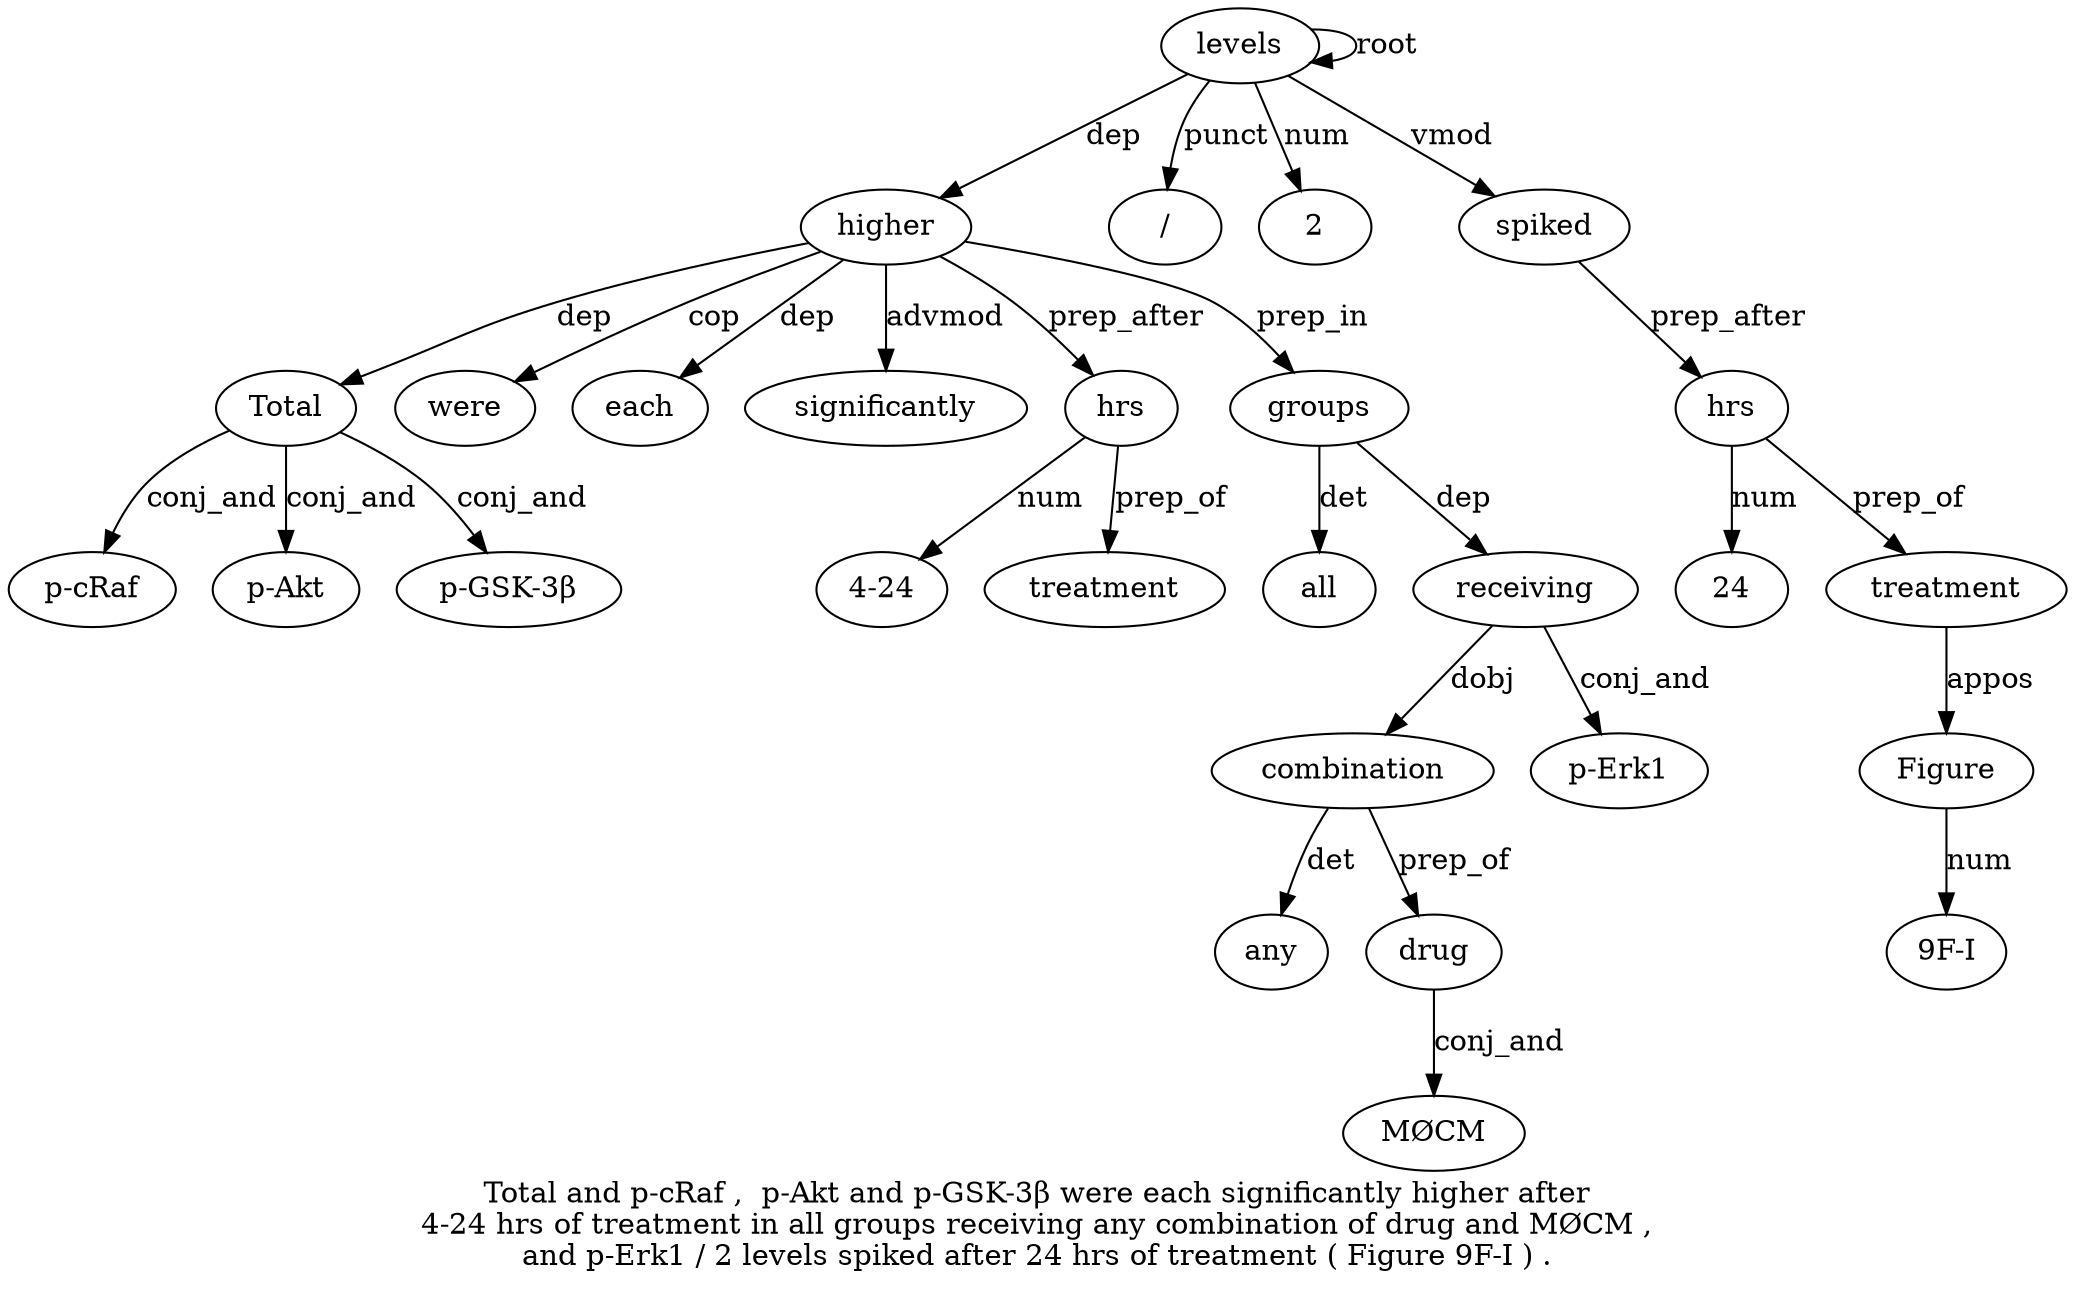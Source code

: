 digraph "Total and p-cRaf ,  p-Akt and p-GSK-3β were each significantly higher after 4-24 hrs of treatment in all groups receiving any combination of drug and MØCM ,  and p-Erk1 / 2 levels spiked after 24 hrs of treatment ( Figure 9F-I ) ." {
label="Total and p-cRaf ,  p-Akt and p-GSK-3β were each significantly higher after
4-24 hrs of treatment in all groups receiving any combination of drug and MØCM ,
and p-Erk1 / 2 levels spiked after 24 hrs of treatment ( Figure 9F-I ) .";
higher11 [style=filled, fillcolor=white, label=higher];
Total1 [style=filled, fillcolor=white, label=Total];
higher11 -> Total1  [label=dep];
"p-cRaf3" [style=filled, fillcolor=white, label="p-cRaf"];
Total1 -> "p-cRaf3"  [label=conj_and];
"p-Akt5" [style=filled, fillcolor=white, label="p-Akt"];
Total1 -> "p-Akt5"  [label=conj_and];
"p-GSK-3β7" [style=filled, fillcolor=white, label="p-GSK-3β"];
Total1 -> "p-GSK-3β7"  [label=conj_and];
were8 [style=filled, fillcolor=white, label=were];
higher11 -> were8  [label=cop];
each9 [style=filled, fillcolor=white, label=each];
higher11 -> each9  [label=dep];
significantly10 [style=filled, fillcolor=white, label=significantly];
higher11 -> significantly10  [label=advmod];
levels32 [style=filled, fillcolor=white, label=levels];
levels32 -> higher11  [label=dep];
hrs14 [style=filled, fillcolor=white, label=hrs];
"4-2413" [style=filled, fillcolor=white, label="4-24"];
hrs14 -> "4-2413"  [label=num];
higher11 -> hrs14  [label=prep_after];
treatment16 [style=filled, fillcolor=white, label=treatment];
hrs14 -> treatment16  [label=prep_of];
groups19 [style=filled, fillcolor=white, label=groups];
all18 [style=filled, fillcolor=white, label=all];
groups19 -> all18  [label=det];
higher11 -> groups19  [label=prep_in];
receiving20 [style=filled, fillcolor=white, label=receiving];
groups19 -> receiving20  [label=dep];
combination22 [style=filled, fillcolor=white, label=combination];
any21 [style=filled, fillcolor=white, label=any];
combination22 -> any21  [label=det];
receiving20 -> combination22  [label=dobj];
drug24 [style=filled, fillcolor=white, label=drug];
combination22 -> drug24  [label=prep_of];
"MØCM26" [style=filled, fillcolor=white, label="MØCM"];
drug24 -> "MØCM26"  [label=conj_and];
"p-Erk129" [style=filled, fillcolor=white, label="p-Erk1"];
receiving20 -> "p-Erk129"  [label=conj_and];
"/30" [style=filled, fillcolor=white, label="/"];
levels32 -> "/30"  [label=punct];
231 [style=filled, fillcolor=white, label=2];
levels32 -> 231  [label=num];
levels32 -> levels32  [label=root];
spiked33 [style=filled, fillcolor=white, label=spiked];
levels32 -> spiked33  [label=vmod];
hrs36 [style=filled, fillcolor=white, label=hrs];
2435 [style=filled, fillcolor=white, label=24];
hrs36 -> 2435  [label=num];
spiked33 -> hrs36  [label=prep_after];
treatment38 [style=filled, fillcolor=white, label=treatment];
hrs36 -> treatment38  [label=prep_of];
Figure40 [style=filled, fillcolor=white, label=Figure];
treatment38 -> Figure40  [label=appos];
"9F-I41" [style=filled, fillcolor=white, label="9F-I"];
Figure40 -> "9F-I41"  [label=num];
}
